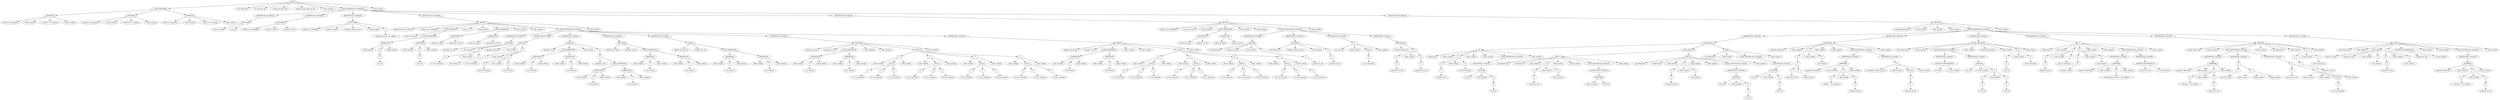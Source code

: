 digraph G{nodo0[label="INICIO"];
nodo1[label="LISTA_IMPORTAR"];
nodo0->nodo1;
nodo2[label="IMPORTAR"];
nodo1->nodo2;
nodo3[label="llamar (er_importar)"];
nodo2->nodo3;
nodo4[label="( (Key symbol)"];
nodo2->nodo4;
nodo5[label="\"archivo1\" (er_cadena)"];
nodo2->nodo5;
nodo6[label=") (Key symbol)"];
nodo2->nodo6;
nodo7[label="IMPORTAR"];
nodo1->nodo7;
nodo8[label="importar (er_importar)"];
nodo7->nodo8;
nodo9[label="( (Key symbol)"];
nodo7->nodo9;
nodo10[label="\"archivo2\" (er_cadena)"];
nodo7->nodo10;
nodo11[label=") (Key symbol)"];
nodo7->nodo11;
nodo12[label="IMPORTAR"];
nodo1->nodo12;
nodo13[label="llamar (er_importar)"];
nodo12->nodo13;
nodo14[label="( (Key symbol)"];
nodo12->nodo14;
nodo15[label="\"archivo3\" (er_cadena)"];
nodo12->nodo15;
nodo16[label=") (Key symbol)"];
nodo12->nodo16;
nodo17[label="clase (Keyword)"];
nodo0->nodo17;
nodo18[label="mi_clase (er_id)"];
nodo0->nodo18;
nodo19[label="hereda_de (Keyword)"];
nodo0->nodo19;
nodo20[label="nombre_clase_padre (er_id)"];
nodo0->nodo20;
nodo21[label="{ (Key symbol)"];
nodo0->nodo21;
nodo22[label="LISTA_SENTENCIAS_GLOBALES"];
nodo0->nodo22;
nodo23[label="SENTENCIAS_GLOBALES"];
nodo22->nodo23;
nodo24[label="DECLARAR"];
nodo23->nodo24;
nodo25[label="entero (er_tipo)"];
nodo24->nodo25;
nodo26[label="a (er_id)"];
nodo24->nodo26;
nodo27[label="SENTENCIAS_GLOBALES"];
nodo22->nodo27;
nodo28[label="DECLARAR"];
nodo27->nodo28;
nodo29[label="Publico (er_visibilidad)"];
nodo28->nodo29;
nodo30[label="entero (er_tipo)"];
nodo28->nodo30;
nodo31[label="atributo1 (er_id)"];
nodo28->nodo31;
nodo32[label="SENTENCIAS_GLOBALES"];
nodo22->nodo32;
nodo33[label="DECLARAR"];
nodo32->nodo33;
nodo34[label="publico (er_visibilidad)"];
nodo33->nodo34;
nodo35[label="cadena (er_tipo)"];
nodo33->nodo35;
nodo36[label="atributo_cadena (er_id)"];
nodo33->nodo36;
nodo37[label="= (Key symbol)"];
nodo33->nodo37;
nodo38[label="E"];
nodo33->nodo38;
nodo39[label="\"cadena de inicio\" (er_cadena)"];
nodo38->nodo39;
nodo40[label="SENTENCIAS_GLOBALES"];
nodo22->nodo40;
nodo41[label="METODO"];
nodo40->nodo41;
nodo42[label="@sobrescribir (Key symbol)"];
nodo41->nodo42;
nodo43[label="publico (er_visibilidad)"];
nodo41->nodo43;
nodo44[label="TIPO_RETORNO"];
nodo41->nodo44;
nodo45[label="entero (er_tipo)"];
nodo44->nodo45;
nodo46[label="LISTA_DIMENSION"];
nodo44->nodo46;
nodo47[label="DIMENSION"];
nodo46->nodo47;
nodo48[label="[ (Key symbol)"];
nodo47->nodo48;
nodo49[label="E"];
nodo47->nodo49;
nodo50[label="F"];
nodo49->nodo50;
nodo51[label="f (er_id)"];
nodo50->nodo51;
nodo52[label="] (Key symbol)"];
nodo47->nodo52;
nodo53[label="DIMENSION"];
nodo46->nodo53;
nodo54[label="[ (Key symbol)"];
nodo53->nodo54;
nodo55[label="E"];
nodo53->nodo55;
nodo56[label="F"];
nodo55->nodo56;
nodo57[label="D (er_id)"];
nodo56->nodo57;
nodo58[label="] (Key symbol)"];
nodo53->nodo58;
nodo59[label="suma (er_id)"];
nodo41->nodo59;
nodo60[label="( (Key symbol)"];
nodo41->nodo60;
nodo61[label="LISTA_PARAMETRO"];
nodo41->nodo61;
nodo62[label="PARAMETRO"];
nodo61->nodo62;
nodo63[label="entero (er_tipo)"];
nodo62->nodo63;
nodo64[label="operador1 (er_id)"];
nodo62->nodo64;
nodo65[label="PARAMETRO"];
nodo61->nodo65;
nodo66[label="entero (er_tipo)"];
nodo65->nodo66;
nodo67[label="parametro2 (er_id)"];
nodo65->nodo67;
nodo68[label=") (Key symbol)"];
nodo41->nodo68;
nodo69[label="{ (Key symbol)"];
nodo41->nodo69;
nodo70[label="LISTA_SENTENCIAS_LOCALES"];
nodo41->nodo70;
nodo71[label="SENTENCIAS_LOCALES"];
nodo70->nodo71;
nodo72[label="ASIGNAR"];
nodo71->nodo72;
nodo73[label="operador1 (er_id)"];
nodo72->nodo73;
nodo74[label="= (Key symbol)"];
nodo72->nodo74;
nodo75[label="E"];
nodo72->nodo75;
nodo76[label="E"];
nodo75->nodo76;
nodo77[label="5+7 (er_decimal)"];
nodo76->nodo77;
nodo78[label="* (Key symbol)"];
nodo75->nodo78;
nodo79[label="E"];
nodo75->nodo79;
nodo80[label="8 (er_entero)"];
nodo79->nodo80;
nodo81[label="SENTENCIAS_LOCALES"];
nodo70->nodo81;
nodo82[label="ASIGNAR"];
nodo81->nodo82;
nodo83[label="operador2 (er_id)"];
nodo82->nodo83;
nodo84[label="= (Key symbol)"];
nodo82->nodo84;
nodo85[label="E"];
nodo82->nodo85;
nodo86[label="E"];
nodo85->nodo86;
nodo87[label="5+7 (er_decimal)"];
nodo86->nodo87;
nodo88[label="* (Key symbol)"];
nodo85->nodo88;
nodo89[label="E"];
nodo85->nodo89;
nodo90[label="E"];
nodo89->nodo90;
nodo91[label="8/5 (er_decimal)"];
nodo90->nodo91;
nodo92[label="^ (Key symbol)"];
nodo89->nodo92;
nodo93[label="E"];
nodo89->nodo93;
nodo94[label="5 (er_entero)"];
nodo93->nodo94;
nodo95[label="SENTENCIAS_LOCALES"];
nodo70->nodo95;
nodo96[label="ASIGNAR"];
nodo95->nodo96;
nodo97[label="arreglo1 (er_id)"];
nodo96->nodo97;
nodo98[label="LISTA_DIMENSION"];
nodo96->nodo98;
nodo99[label="DIMENSION"];
nodo98->nodo99;
nodo100[label="[ (Key symbol)"];
nodo99->nodo100;
nodo101[label="E"];
nodo99->nodo101;
nodo102[label="1 (er_entero)"];
nodo101->nodo102;
nodo103[label="] (Key symbol)"];
nodo99->nodo103;
nodo104[label="DIMENSION"];
nodo98->nodo104;
nodo105[label="[ (Key symbol)"];
nodo104->nodo105;
nodo106[label="E"];
nodo104->nodo106;
nodo107[label="2 (er_entero)"];
nodo106->nodo107;
nodo108[label="] (Key symbol)"];
nodo104->nodo108;
nodo109[label="= (Key symbol)"];
nodo96->nodo109;
nodo110[label="E"];
nodo96->nodo110;
nodo111[label="F"];
nodo110->nodo111;
nodo112[label="arreglo2 (er_id)"];
nodo111->nodo112;
nodo113[label="LISTA_DIMENSION"];
nodo111->nodo113;
nodo114[label="DIMENSION"];
nodo113->nodo114;
nodo115[label="[ (Key symbol)"];
nodo114->nodo115;
nodo116[label="E"];
nodo114->nodo116;
nodo117[label="3 (er_entero)"];
nodo116->nodo117;
nodo118[label="] (Key symbol)"];
nodo114->nodo118;
nodo119[label="DIMENSION"];
nodo113->nodo119;
nodo120[label="[ (Key symbol)"];
nodo119->nodo120;
nodo121[label="E"];
nodo119->nodo121;
nodo122[label="4 (er_entero)"];
nodo121->nodo122;
nodo123[label="] (Key symbol)"];
nodo119->nodo123;
nodo124[label="SENTENCIAS_LOCALES"];
nodo70->nodo124;
nodo125[label="DECLARAR"];
nodo124->nodo125;
nodo126[label="decimal (er_tipo)"];
nodo125->nodo126;
nodo127[label="arreglo1 (er_id)"];
nodo125->nodo127;
nodo128[label="LISTA_DIMENSION"];
nodo125->nodo128;
nodo129[label="DIMENSION"];
nodo128->nodo129;
nodo130[label="[ (Key symbol)"];
nodo129->nodo130;
nodo131[label="E"];
nodo129->nodo131;
nodo132[label="1 (er_entero)"];
nodo131->nodo132;
nodo133[label="] (Key symbol)"];
nodo129->nodo133;
nodo134[label="DIMENSION"];
nodo128->nodo134;
nodo135[label="[ (Key symbol)"];
nodo134->nodo135;
nodo136[label="E"];
nodo134->nodo136;
nodo137[label="2 (er_entero)"];
nodo136->nodo137;
nodo138[label="] (Key symbol)"];
nodo134->nodo138;
nodo139[label="SENTENCIAS_LOCALES"];
nodo70->nodo139;
nodo140[label="OBJETO"];
nodo139->nodo140;
nodo141[label="objeto_clase (er_id)"];
nodo140->nodo141;
nodo142[label="arreglo1 (er_id)"];
nodo140->nodo142;
nodo143[label="LISTA_DIMENSION"];
nodo140->nodo143;
nodo144[label="DIMENSION"];
nodo143->nodo144;
nodo145[label="[ (Key symbol)"];
nodo144->nodo145;
nodo146[label="E"];
nodo144->nodo146;
nodo147[label="1 (er_entero)"];
nodo146->nodo147;
nodo148[label="] (Key symbol)"];
nodo144->nodo148;
nodo149[label="DIMENSION"];
nodo143->nodo149;
nodo150[label="[ (Key symbol)"];
nodo149->nodo150;
nodo151[label="E"];
nodo149->nodo151;
nodo152[label="2 (er_entero)"];
nodo151->nodo152;
nodo153[label="] (Key symbol)"];
nodo149->nodo153;
nodo154[label="SENTENCIAS_LOCALES"];
nodo70->nodo154;
nodo155[label="DECLARAR"];
nodo154->nodo155;
nodo156[label="decimal (er_tipo)"];
nodo155->nodo156;
nodo157[label="arreglo1 (er_id)"];
nodo155->nodo157;
nodo158[label="LISTA_DIMENSION"];
nodo155->nodo158;
nodo159[label="DIMENSION"];
nodo158->nodo159;
nodo160[label="[ (Key symbol)"];
nodo159->nodo160;
nodo161[label="E"];
nodo159->nodo161;
nodo162[label="1 (er_entero)"];
nodo161->nodo162;
nodo163[label="] (Key symbol)"];
nodo159->nodo163;
nodo164[label="DIMENSION"];
nodo158->nodo164;
nodo165[label="[ (Key symbol)"];
nodo164->nodo165;
nodo166[label="E"];
nodo164->nodo166;
nodo167[label="2 (er_entero)"];
nodo166->nodo167;
nodo168[label="] (Key symbol)"];
nodo164->nodo168;
nodo169[label="= (Key symbol)"];
nodo155->nodo169;
nodo170[label="{ (Key symbol)"];
nodo155->nodo170;
nodo171[label="LISTA_E"];
nodo155->nodo171;
nodo172[label="E"];
nodo171->nodo172;
nodo173[label="{ (Key symbol)"];
nodo172->nodo173;
nodo174[label="LISTA_E"];
nodo172->nodo174;
nodo175[label="E"];
nodo174->nodo175;
nodo176[label="1.1 (er_decimal)"];
nodo175->nodo176;
nodo177[label="E"];
nodo174->nodo177;
nodo178[label="2.1 (er_decimal)"];
nodo177->nodo178;
nodo179[label="E"];
nodo174->nodo179;
nodo180[label="3.1 (er_decimal)"];
nodo179->nodo180;
nodo181[label="} (Key symbol)"];
nodo172->nodo181;
nodo182[label="E"];
nodo171->nodo182;
nodo183[label="{ (Key symbol)"];
nodo182->nodo183;
nodo184[label="LISTA_E"];
nodo182->nodo184;
nodo185[label="E"];
nodo184->nodo185;
nodo186[label="4.2 (er_decimal)"];
nodo185->nodo186;
nodo187[label="E"];
nodo184->nodo187;
nodo188[label="5.2 (er_decimal)"];
nodo187->nodo188;
nodo189[label="E"];
nodo184->nodo189;
nodo190[label="6.2 (er_decimal)"];
nodo189->nodo190;
nodo191[label="} (Key symbol)"];
nodo182->nodo191;
nodo192[label="E"];
nodo171->nodo192;
nodo193[label="{ (Key symbol)"];
nodo192->nodo193;
nodo194[label="LISTA_E"];
nodo192->nodo194;
nodo195[label="E"];
nodo194->nodo195;
nodo196[label="7.2 (er_decimal)"];
nodo195->nodo196;
nodo197[label="E"];
nodo194->nodo197;
nodo198[label="8.2 (er_decimal)"];
nodo197->nodo198;
nodo199[label="E"];
nodo194->nodo199;
nodo200[label="9.2 (er_decimal)"];
nodo199->nodo200;
nodo201[label="} (Key symbol)"];
nodo192->nodo201;
nodo202[label="E"];
nodo171->nodo202;
nodo203[label="{ (Key symbol)"];
nodo202->nodo203;
nodo204[label="LISTA_E"];
nodo202->nodo204;
nodo205[label="E"];
nodo204->nodo205;
nodo206[label="10.3 (er_decimal)"];
nodo205->nodo206;
nodo207[label="E"];
nodo204->nodo207;
nodo208[label="11.3 (er_decimal)"];
nodo207->nodo208;
nodo209[label="E"];
nodo204->nodo209;
nodo210[label="12.3 (er_decimal)"];
nodo209->nodo210;
nodo211[label="} (Key symbol)"];
nodo202->nodo211;
nodo212[label="} (Key symbol)"];
nodo155->nodo212;
nodo213[label="SENTENCIAS_LOCALES"];
nodo70->nodo213;
nodo214[label="OBJETO"];
nodo213->nodo214;
nodo215[label="objeto_clase (er_id)"];
nodo214->nodo215;
nodo216[label="arreglo1 (er_id)"];
nodo214->nodo216;
nodo217[label="LISTA_DIMENSION"];
nodo214->nodo217;
nodo218[label="DIMENSION"];
nodo217->nodo218;
nodo219[label="[ (Key symbol)"];
nodo218->nodo219;
nodo220[label="E"];
nodo218->nodo220;
nodo221[label="1 (er_entero)"];
nodo220->nodo221;
nodo222[label="] (Key symbol)"];
nodo218->nodo222;
nodo223[label="DIMENSION"];
nodo217->nodo223;
nodo224[label="[ (Key symbol)"];
nodo223->nodo224;
nodo225[label="E"];
nodo223->nodo225;
nodo226[label="2 (er_entero)"];
nodo225->nodo226;
nodo227[label="] (Key symbol)"];
nodo223->nodo227;
nodo228[label="= (Key symbol)"];
nodo214->nodo228;
nodo229[label="{ (Key symbol)"];
nodo214->nodo229;
nodo230[label="LISTA_E"];
nodo214->nodo230;
nodo231[label="E"];
nodo230->nodo231;
nodo232[label="{ (Key symbol)"];
nodo231->nodo232;
nodo233[label="LISTA_E"];
nodo231->nodo233;
nodo234[label="E"];
nodo233->nodo234;
nodo235[label="1.1 (er_decimal)"];
nodo234->nodo235;
nodo236[label="E"];
nodo233->nodo236;
nodo237[label="2.1 (er_decimal)"];
nodo236->nodo237;
nodo238[label="E"];
nodo233->nodo238;
nodo239[label="3.1 (er_decimal)"];
nodo238->nodo239;
nodo240[label="} (Key symbol)"];
nodo231->nodo240;
nodo241[label="E"];
nodo230->nodo241;
nodo242[label="{ (Key symbol)"];
nodo241->nodo242;
nodo243[label="LISTA_E"];
nodo241->nodo243;
nodo244[label="E"];
nodo243->nodo244;
nodo245[label="4.2 (er_decimal)"];
nodo244->nodo245;
nodo246[label="E"];
nodo243->nodo246;
nodo247[label="5.2 (er_decimal)"];
nodo246->nodo247;
nodo248[label="E"];
nodo243->nodo248;
nodo249[label="6.2 (er_decimal)"];
nodo248->nodo249;
nodo250[label="} (Key symbol)"];
nodo241->nodo250;
nodo251[label="E"];
nodo230->nodo251;
nodo252[label="{ (Key symbol)"];
nodo251->nodo252;
nodo253[label="LISTA_E"];
nodo251->nodo253;
nodo254[label="E"];
nodo253->nodo254;
nodo255[label="7.2 (er_decimal)"];
nodo254->nodo255;
nodo256[label="E"];
nodo253->nodo256;
nodo257[label="8.2 (er_decimal)"];
nodo256->nodo257;
nodo258[label="E"];
nodo253->nodo258;
nodo259[label="9.2 (er_decimal)"];
nodo258->nodo259;
nodo260[label="} (Key symbol)"];
nodo251->nodo260;
nodo261[label="E"];
nodo230->nodo261;
nodo262[label="{ (Key symbol)"];
nodo261->nodo262;
nodo263[label="LISTA_E"];
nodo261->nodo263;
nodo264[label="E"];
nodo263->nodo264;
nodo265[label="10.3 (er_decimal)"];
nodo264->nodo265;
nodo266[label="E"];
nodo263->nodo266;
nodo267[label="11.3 (er_decimal)"];
nodo266->nodo267;
nodo268[label="E"];
nodo263->nodo268;
nodo269[label="12.3 (er_decimal)"];
nodo268->nodo269;
nodo270[label="} (Key symbol)"];
nodo261->nodo270;
nodo271[label="} (Key symbol)"];
nodo214->nodo271;
nodo272[label="} (Key symbol)"];
nodo41->nodo272;
nodo273[label="SENTENCIAS_GLOBALES"];
nodo22->nodo273;
nodo274[label="METODO"];
nodo273->nodo274;
nodo275[label="publico (er_visibilidad)"];
nodo274->nodo275;
nodo276[label="mi_clase (er_id)"];
nodo274->nodo276;
nodo277[label="( (Key symbol)"];
nodo274->nodo277;
nodo278[label="LISTA_PARAMETRO"];
nodo274->nodo278;
nodo279[label="PARAMETRO"];
nodo278->nodo279;
nodo280[label="entero (er_tipo)"];
nodo279->nodo280;
nodo281[label="param1 (er_id)"];
nodo279->nodo281;
nodo282[label="PARAMETRO"];
nodo278->nodo282;
nodo283[label="cadena (er_tipo)"];
nodo282->nodo283;
nodo284[label="param2 (er_id)"];
nodo282->nodo284;
nodo285[label=") (Key symbol)"];
nodo274->nodo285;
nodo286[label="{ (Key symbol)"];
nodo274->nodo286;
nodo287[label="LISTA_SENTENCIAS_LOCALES"];
nodo274->nodo287;
nodo288[label="SENTENCIAS_LOCALES"];
nodo287->nodo288;
nodo289[label="ASIGNAR"];
nodo288->nodo289;
nodo290[label="este (Keyword)"];
nodo289->nodo290;
nodo291[label="atributo1 (er_id)"];
nodo289->nodo291;
nodo292[label="= (Key symbol)"];
nodo289->nodo292;
nodo293[label="E"];
nodo289->nodo293;
nodo294[label="F"];
nodo293->nodo294;
nodo295[label="param1 (er_id)"];
nodo294->nodo295;
nodo296[label="SENTENCIAS_LOCALES"];
nodo287->nodo296;
nodo297[label="ASIGNAR"];
nodo296->nodo297;
nodo298[label="este (Keyword)"];
nodo297->nodo298;
nodo299[label="atributo_cadena (er_id)"];
nodo297->nodo299;
nodo300[label="= (Key symbol)"];
nodo297->nodo300;
nodo301[label="E"];
nodo297->nodo301;
nodo302[label="F"];
nodo301->nodo302;
nodo303[label="param2 (er_id)"];
nodo302->nodo303;
nodo304[label="SENTENCIAS_LOCALES"];
nodo287->nodo304;
nodo305[label="F"];
nodo304->nodo305;
nodo306[label="suma (er_id)"];
nodo305->nodo306;
nodo307[label="( (Key symbol)"];
nodo305->nodo307;
nodo308[label="LISTA_E"];
nodo305->nodo308;
nodo309[label="E"];
nodo308->nodo309;
nodo310[label="2,3 (er_decimal)"];
nodo309->nodo310;
nodo311[label=") (Key symbol)"];
nodo305->nodo311;
nodo312[label="SENTENCIAS_LOCALES"];
nodo287->nodo312;
nodo313[label="RETORNAR"];
nodo312->nodo313;
nodo314[label="retornar (Keyword)"];
nodo313->nodo314;
nodo315[label="E"];
nodo313->nodo315;
nodo316[label="E"];
nodo315->nodo316;
nodo317[label="F"];
nodo316->nodo317;
nodo318[label="operador1 (er_id)"];
nodo317->nodo318;
nodo319[label="+ (Key symbol)"];
nodo315->nodo319;
nodo320[label="E"];
nodo315->nodo320;
nodo321[label="F"];
nodo320->nodo321;
nodo322[label="operador2 (er_id)"];
nodo321->nodo322;
nodo323[label="} (Key symbol)"];
nodo274->nodo323;
nodo324[label="SENTENCIAS_GLOBALES"];
nodo22->nodo324;
nodo325[label="METODO"];
nodo324->nodo325;
nodo326[label="principal (Keyword)"];
nodo325->nodo326;
nodo327[label="( (Key symbol)"];
nodo325->nodo327;
nodo328[label=") (Key symbol)"];
nodo325->nodo328;
nodo329[label="{ (Key symbol)"];
nodo325->nodo329;
nodo330[label="LISTA_SENTENCIAS_LOCALES"];
nodo325->nodo330;
nodo331[label="SENTENCIAS_LOCALES"];
nodo330->nodo331;
nodo332[label="SENTENCIA_SI"];
nodo331->nodo332;
nodo333[label="SI"];
nodo332->nodo333;
nodo334[label="si (Keyword)"];
nodo333->nodo334;
nodo335[label="( (Key symbol)"];
nodo333->nodo335;
nodo336[label="E"];
nodo333->nodo336;
nodo337[label="E"];
nodo336->nodo337;
nodo338[label="F"];
nodo337->nodo338;
nodo339[label="variable (er_id)"];
nodo338->nodo339;
nodo340[label="> (Key symbol)"];
nodo336->nodo340;
nodo341[label="E"];
nodo336->nodo341;
nodo342[label="100 (er_decimal)"];
nodo341->nodo342;
nodo343[label=") (Key symbol)"];
nodo333->nodo343;
nodo344[label="{ (Key symbol)"];
nodo333->nodo344;
nodo345[label="LISTA_SENTENCIAS_LOCALES"];
nodo333->nodo345;
nodo346[label="SENTENCIAS_LOCALES"];
nodo345->nodo346;
nodo347[label="ASIGNAR"];
nodo346->nodo347;
nodo348[label="a (er_id)"];
nodo347->nodo348;
nodo349[label="= (Key symbol)"];
nodo347->nodo349;
nodo350[label="E"];
nodo347->nodo350;
nodo351[label="F"];
nodo350->nodo351;
nodo352[label="b (er_id)"];
nodo351->nodo352;
nodo353[label="} (Key symbol)"];
nodo333->nodo353;
nodo354[label="LISTA_SINO_SI"];
nodo332->nodo354;
nodo355[label="SINO_SI"];
nodo354->nodo355;
nodo356[label="sino (Keyword)"];
nodo355->nodo356;
nodo357[label="si (Keyword)"];
nodo355->nodo357;
nodo358[label="( (Key symbol)"];
nodo355->nodo358;
nodo359[label="E"];
nodo355->nodo359;
nodo360[label="E"];
nodo359->nodo360;
nodo361[label="F"];
nodo360->nodo361;
nodo362[label="variable (er_id)"];
nodo361->nodo362;
nodo363[label="> (Key symbol)"];
nodo359->nodo363;
nodo364[label="E"];
nodo359->nodo364;
nodo365[label="60 (er_entero)"];
nodo364->nodo365;
nodo366[label=") (Key symbol)"];
nodo355->nodo366;
nodo367[label="{ (Key symbol)"];
nodo355->nodo367;
nodo368[label="LISTA_SENTENCIAS_LOCALES"];
nodo355->nodo368;
nodo369[label="SENTENCIAS_LOCALES"];
nodo368->nodo369;
nodo370[label="DECLARAR"];
nodo369->nodo370;
nodo371[label="entero (er_tipo)"];
nodo370->nodo371;
nodo372[label="a (er_id)"];
nodo370->nodo372;
nodo373[label="} (Key symbol)"];
nodo355->nodo373;
nodo374[label="SINO_SI"];
nodo354->nodo374;
nodo375[label="sino (Keyword)"];
nodo374->nodo375;
nodo376[label="si (Keyword)"];
nodo374->nodo376;
nodo377[label="( (Key symbol)"];
nodo374->nodo377;
nodo378[label="E"];
nodo374->nodo378;
nodo379[label="E"];
nodo378->nodo379;
nodo380[label="F"];
nodo379->nodo380;
nodo381[label="variable (er_id)"];
nodo380->nodo381;
nodo382[label="< (Key symbol)"];
nodo378->nodo382;
nodo383[label="E"];
nodo378->nodo383;
nodo384[label="0 (er_entero)"];
nodo383->nodo384;
nodo385[label=") (Key symbol)"];
nodo374->nodo385;
nodo386[label="{ (Key symbol)"];
nodo374->nodo386;
nodo387[label="LISTA_SENTENCIAS_LOCALES"];
nodo374->nodo387;
nodo388[label="SENTENCIAS_LOCALES"];
nodo387->nodo388;
nodo389[label="ASIGNAR"];
nodo388->nodo389;
nodo390[label="a (er_id)"];
nodo389->nodo390;
nodo391[label="= (Key symbol)"];
nodo389->nodo391;
nodo392[label="E"];
nodo389->nodo392;
nodo393[label="F"];
nodo392->nodo393;
nodo394[label="c (er_id)"];
nodo393->nodo394;
nodo395[label="} (Key symbol)"];
nodo374->nodo395;
nodo396[label="SINO"];
nodo332->nodo396;
nodo397[label="sino (Keyword)"];
nodo396->nodo397;
nodo398[label="{ (Key symbol)"];
nodo396->nodo398;
nodo399[label="LISTA_SENTENCIAS_LOCALES"];
nodo396->nodo399;
nodo400[label="SENTENCIAS_LOCALES"];
nodo399->nodo400;
nodo401[label="ASIGNAR"];
nodo400->nodo401;
nodo402[label="c (er_id)"];
nodo401->nodo402;
nodo403[label="= (Key symbol)"];
nodo401->nodo403;
nodo404[label="E"];
nodo401->nodo404;
nodo405[label="F"];
nodo404->nodo405;
nodo406[label="b (er_id)"];
nodo405->nodo406;
nodo407[label="} (Key symbol)"];
nodo396->nodo407;
nodo408[label="SENTENCIAS_LOCALES"];
nodo330->nodo408;
nodo409[label="MIENTRAS"];
nodo408->nodo409;
nodo410[label="mientras (Keyword)"];
nodo409->nodo410;
nodo411[label="( (Key symbol)"];
nodo409->nodo411;
nodo412[label="E"];
nodo409->nodo412;
nodo413[label="E"];
nodo412->nodo413;
nodo414[label="F"];
nodo413->nodo414;
nodo415[label="F"];
nodo414->nodo415;
nodo416[label="Persona (er_id)"];
nodo415->nodo416;
nodo417[label="F"];
nodo414->nodo417;
nodo418[label="ciudad (er_id)"];
nodo417->nodo418;
nodo419[label="!= (Key symbol)"];
nodo412->nodo419;
nodo420[label="E"];
nodo412->nodo420;
nodo421[label="2 (er_entero)"];
nodo420->nodo421;
nodo422[label=") (Key symbol)"];
nodo409->nodo422;
nodo423[label="{ (Key symbol)"];
nodo409->nodo423;
nodo424[label="LISTA_SENTENCIAS_LOCALES"];
nodo409->nodo424;
nodo425[label="SENTENCIAS_LOCALES"];
nodo424->nodo425;
nodo426[label="IMPRIMIR"];
nodo425->nodo426;
nodo427[label="imprimir (Keyword)"];
nodo426->nodo427;
nodo428[label="( (Key symbol)"];
nodo426->nodo428;
nodo429[label="E"];
nodo426->nodo429;
nodo430[label="E"];
nodo429->nodo430;
nodo431[label="\"Estado : \" (er_cadena)"];
nodo430->nodo431;
nodo432[label="+ (Key symbol)"];
nodo429->nodo432;
nodo433[label="E"];
nodo429->nodo433;
nodo434[label="F"];
nodo433->nodo434;
nodo435[label="Persona (er_id)"];
nodo434->nodo435;
nodo436[label=") (Key symbol)"];
nodo426->nodo436;
nodo437[label="SENTENCIAS_LOCALES"];
nodo424->nodo437;
nodo438[label="F"];
nodo437->nodo438;
nodo439[label="actualizar_estado (er_id)"];
nodo438->nodo439;
nodo440[label="( (Key symbol)"];
nodo438->nodo440;
nodo441[label="LISTA_E"];
nodo438->nodo441;
nodo442[label="E"];
nodo441->nodo442;
nodo443[label="F"];
nodo442->nodo443;
nodo444[label="Persona (er_id)"];
nodo443->nodo444;
nodo445[label=") (Key symbol)"];
nodo438->nodo445;
nodo446[label="} (Key symbol)"];
nodo409->nodo446;
nodo447[label="SENTENCIAS_LOCALES"];
nodo330->nodo447;
nodo448[label="HACER_MIENTRAS"];
nodo447->nodo448;
nodo449[label="hacer (Keyword)"];
nodo448->nodo449;
nodo450[label="{ (Key symbol)"];
nodo448->nodo450;
nodo451[label="LISTA_SENTENCIAS_LOCALES"];
nodo448->nodo451;
nodo452[label="SENTENCIAS_LOCALES"];
nodo451->nodo452;
nodo453[label="AUMENTO_DECREMENTO"];
nodo452->nodo453;
nodo454[label="b (er_id)"];
nodo453->nodo454;
nodo455[label="++ (Key symbol)"];
nodo453->nodo455;
nodo456[label="SENTENCIAS_LOCALES"];
nodo451->nodo456;
nodo457[label="ASIGNAR"];
nodo456->nodo457;
nodo458[label="a (er_id)"];
nodo457->nodo458;
nodo459[label="= (Key symbol)"];
nodo457->nodo459;
nodo460[label="E"];
nodo457->nodo460;
nodo461[label="E"];
nodo460->nodo461;
nodo462[label="F"];
nodo461->nodo462;
nodo463[label="b (er_id)"];
nodo462->nodo463;
nodo464[label="+ (Key symbol)"];
nodo460->nodo464;
nodo465[label="E"];
nodo460->nodo465;
nodo466[label="F"];
nodo465->nodo466;
nodo467[label="c (er_id)"];
nodo466->nodo467;
nodo468[label="} (Key symbol)"];
nodo448->nodo468;
nodo469[label="mientras (Keyword)"];
nodo448->nodo469;
nodo470[label="( (Key symbol)"];
nodo448->nodo470;
nodo471[label="E"];
nodo448->nodo471;
nodo472[label="E"];
nodo471->nodo472;
nodo473[label="F"];
nodo472->nodo473;
nodo474[label="a (er_id)"];
nodo473->nodo474;
nodo475[label="< (Key symbol)"];
nodo471->nodo475;
nodo476[label="E"];
nodo471->nodo476;
nodo477[label="100 (er_decimal)"];
nodo476->nodo477;
nodo478[label=") (Key symbol)"];
nodo448->nodo478;
nodo479[label="SENTENCIAS_LOCALES"];
nodo330->nodo479;
nodo480[label="X"];
nodo479->nodo480;
nodo481[label="x (Keyword)"];
nodo480->nodo481;
nodo482[label="( (Key symbol)"];
nodo480->nodo482;
nodo483[label="E"];
nodo480->nodo483;
nodo484[label="E"];
nodo483->nodo484;
nodo485[label="F"];
nodo484->nodo485;
nodo486[label="bandera (er_id)"];
nodo485->nodo486;
nodo487[label="== (Key symbol)"];
nodo483->nodo487;
nodo488[label="E"];
nodo483->nodo488;
nodo489[label="true (er_booleano)"];
nodo488->nodo489;
nodo490[label="E"];
nodo480->nodo490;
nodo491[label="E"];
nodo490->nodo491;
nodo492[label="F"];
nodo491->nodo492;
nodo493[label="contador (er_id)"];
nodo492->nodo493;
nodo494[label="< (Key symbol)"];
nodo490->nodo494;
nodo495[label="E"];
nodo490->nodo495;
nodo496[label="10 (er_entero)"];
nodo495->nodo496;
nodo497[label=") (Key symbol)"];
nodo480->nodo497;
nodo498[label="{ (Key symbol)"];
nodo480->nodo498;
nodo499[label="LISTA_SENTENCIAS_LOCALES"];
nodo480->nodo499;
nodo500[label="SENTENCIAS_LOCALES"];
nodo499->nodo500;
nodo501[label="IMPRIMIR"];
nodo500->nodo501;
nodo502[label="imprimir (Keyword)"];
nodo501->nodo502;
nodo503[label="( (Key symbol)"];
nodo501->nodo503;
nodo504[label="E"];
nodo501->nodo504;
nodo505[label="\"estoy dentro del ciclo-x\" (er_cadena)"];
nodo504->nodo505;
nodo506[label=") (Key symbol)"];
nodo501->nodo506;
nodo507[label="SENTENCIAS_LOCALES"];
nodo499->nodo507;
nodo508[label="AUMENTO_DECREMENTO"];
nodo507->nodo508;
nodo509[label="contador (er_id)"];
nodo508->nodo509;
nodo510[label="++ (Key symbol)"];
nodo508->nodo510;
nodo511[label="} (Key symbol)"];
nodo480->nodo511;
nodo512[label="SENTENCIAS_LOCALES"];
nodo330->nodo512;
nodo513[label="REPETIR"];
nodo512->nodo513;
nodo514[label="repetir (Keyword)"];
nodo513->nodo514;
nodo515[label="{ (Key symbol)"];
nodo513->nodo515;
nodo516[label="LISTA_SENTENCIAS_LOCALES"];
nodo513->nodo516;
nodo517[label="SENTENCIAS_LOCALES"];
nodo516->nodo517;
nodo518[label="IMPRIMIR"];
nodo517->nodo518;
nodo519[label="imprimir (Keyword)"];
nodo518->nodo519;
nodo520[label="( (Key symbol)"];
nodo518->nodo520;
nodo521[label="E"];
nodo518->nodo521;
nodo522[label="E"];
nodo521->nodo522;
nodo523[label="\"Posición : \" (er_cadena)"];
nodo522->nodo523;
nodo524[label="+ (Key symbol)"];
nodo521->nodo524;
nodo525[label="E"];
nodo521->nodo525;
nodo526[label="F"];
nodo525->nodo526;
nodo527[label="Persona (er_id)"];
nodo526->nodo527;
nodo528[label=") (Key symbol)"];
nodo518->nodo528;
nodo529[label="SENTENCIAS_LOCALES"];
nodo516->nodo529;
nodo530[label="F"];
nodo529->nodo530;
nodo531[label="F"];
nodo530->nodo531;
nodo532[label="persona (er_id)"];
nodo531->nodo532;
nodo533[label="F"];
nodo530->nodo533;
nodo534[label="mover (er_id)"];
nodo533->nodo534;
nodo535[label="( (Key symbol)"];
nodo533->nodo535;
nodo536[label=") (Key symbol)"];
nodo533->nodo536;
nodo537[label="SENTENCIAS_LOCALES"];
nodo516->nodo537;
nodo538[label="F"];
nodo537->nodo538;
nodo539[label="F"];
nodo538->nodo539;
nodo540[label="persona (er_id)"];
nodo539->nodo540;
nodo541[label="F"];
nodo538->nodo541;
nodo542[label="mover (er_id)"];
nodo541->nodo542;
nodo543[label="( (Key symbol)"];
nodo541->nodo543;
nodo544[label="LISTA_E"];
nodo541->nodo544;
nodo545[label="E"];
nodo544->nodo545;
nodo546[label="5+2 (er_decimal)"];
nodo545->nodo546;
nodo547[label=") (Key symbol)"];
nodo541->nodo547;
nodo548[label="} (Key symbol)"];
nodo513->nodo548;
nodo549[label="until (Keyword)"];
nodo513->nodo549;
nodo550[label="( (Key symbol)"];
nodo513->nodo550;
nodo551[label="E"];
nodo513->nodo551;
nodo552[label="E"];
nodo551->nodo552;
nodo553[label="F"];
nodo552->nodo553;
nodo554[label="Persona (er_id)"];
nodo553->nodo554;
nodo555[label="> (Key symbol)"];
nodo551->nodo555;
nodo556[label="E"];
nodo551->nodo556;
nodo557[label="100 (er_decimal)"];
nodo556->nodo557;
nodo558[label=") (Key symbol)"];
nodo513->nodo558;
nodo559[label="SENTENCIAS_LOCALES"];
nodo330->nodo559;
nodo560[label="PARA"];
nodo559->nodo560;
nodo561[label="para (Keyword)"];
nodo560->nodo561;
nodo562[label="( (Key symbol)"];
nodo560->nodo562;
nodo563[label="DECLARAR"];
nodo560->nodo563;
nodo564[label="entero (er_tipo)"];
nodo563->nodo564;
nodo565[label="contador (er_id)"];
nodo563->nodo565;
nodo566[label="= (Key symbol)"];
nodo563->nodo566;
nodo567[label="E"];
nodo563->nodo567;
nodo568[label="0 (er_entero)"];
nodo567->nodo568;
nodo569[label="E"];
nodo560->nodo569;
nodo570[label="E"];
nodo569->nodo570;
nodo571[label="F"];
nodo570->nodo571;
nodo572[label="contador (er_id)"];
nodo571->nodo572;
nodo573[label="< (Key symbol)"];
nodo569->nodo573;
nodo574[label="E"];
nodo569->nodo574;
nodo575[label="10 (er_entero)"];
nodo574->nodo575;
nodo576[label="AUMENTO_DECREMENTO"];
nodo560->nodo576;
nodo577[label="contador (er_id)"];
nodo576->nodo577;
nodo578[label="++ (Key symbol)"];
nodo576->nodo578;
nodo579[label=") (Key symbol)"];
nodo560->nodo579;
nodo580[label="{ (Key symbol)"];
nodo560->nodo580;
nodo581[label="LISTA_SENTENCIAS_LOCALES"];
nodo560->nodo581;
nodo582[label="SENTENCIAS_LOCALES"];
nodo581->nodo582;
nodo583[label="IMPRIMIR"];
nodo582->nodo583;
nodo584[label="imprimir (Keyword)"];
nodo583->nodo584;
nodo585[label="( (Key symbol)"];
nodo583->nodo585;
nodo586[label="E"];
nodo583->nodo586;
nodo587[label="E"];
nodo586->nodo587;
nodo588[label="\"contador: \" (er_cadena)"];
nodo587->nodo588;
nodo589[label="+ (Key symbol)"];
nodo586->nodo589;
nodo590[label="E"];
nodo586->nodo590;
nodo591[label="F"];
nodo590->nodo591;
nodo592[label="contador (er_id)"];
nodo591->nodo592;
nodo593[label=") (Key symbol)"];
nodo583->nodo593;
nodo594[label="} (Key symbol)"];
nodo560->nodo594;
nodo595[label="} (Key symbol)"];
nodo325->nodo595;
nodo596[label="} (Key symbol)"];
nodo0->nodo596;
}
